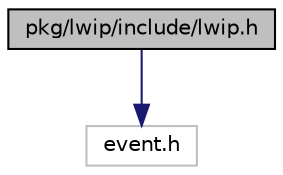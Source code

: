 digraph "pkg/lwip/include/lwip.h"
{
 // LATEX_PDF_SIZE
  edge [fontname="Helvetica",fontsize="10",labelfontname="Helvetica",labelfontsize="10"];
  node [fontname="Helvetica",fontsize="10",shape=record];
  Node1 [label="pkg/lwip/include/lwip.h",height=0.2,width=0.4,color="black", fillcolor="grey75", style="filled", fontcolor="black",tooltip="lwIP bootstrap definitions"];
  Node1 -> Node2 [color="midnightblue",fontsize="10",style="solid",fontname="Helvetica"];
  Node2 [label="event.h",height=0.2,width=0.4,color="grey75", fillcolor="white", style="filled",tooltip=" "];
}
